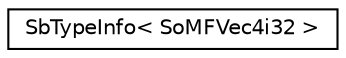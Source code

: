digraph "Graphical Class Hierarchy"
{
 // LATEX_PDF_SIZE
  edge [fontname="Helvetica",fontsize="10",labelfontname="Helvetica",labelfontsize="10"];
  node [fontname="Helvetica",fontsize="10",shape=record];
  rankdir="LR";
  Node0 [label="SbTypeInfo\< SoMFVec4i32 \>",height=0.2,width=0.4,color="black", fillcolor="white", style="filled",URL="$structSbTypeInfo_3_01SoMFVec4i32_01_4.html",tooltip=" "];
}
